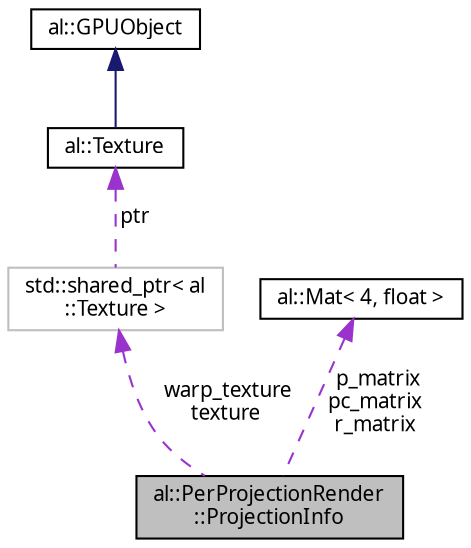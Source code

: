 digraph "al::PerProjectionRender::ProjectionInfo"
{
 // LATEX_PDF_SIZE
  bgcolor="transparent";
  edge [fontname="FreeSans.ttf",fontsize="10",labelfontname="FreeSans.ttf",labelfontsize="10"];
  node [fontname="FreeSans.ttf",fontsize="10",shape=record];
  Node1 [label="al::PerProjectionRender\l::ProjectionInfo",height=0.2,width=0.4,color="black", fillcolor="grey75", style="filled", fontcolor="black",tooltip=" "];
  Node2 -> Node1 [dir="back",color="darkorchid3",fontsize="10",style="dashed",label=" warp_texture\ntexture" ,fontname="FreeSans.ttf"];
  Node2 [label="std::shared_ptr\< al\l::Texture \>",height=0.2,width=0.4,color="grey75",tooltip=" "];
  Node3 -> Node2 [dir="back",color="darkorchid3",fontsize="10",style="dashed",label=" ptr" ,fontname="FreeSans.ttf"];
  Node3 [label="al::Texture",height=0.2,width=0.4,color="black",URL="$classal_1_1_texture.html",tooltip=" "];
  Node4 -> Node3 [dir="back",color="midnightblue",fontsize="10",style="solid",fontname="FreeSans.ttf"];
  Node4 [label="al::GPUObject",height=0.2,width=0.4,color="black",URL="$classal_1_1_g_p_u_object.html",tooltip=" "];
  Node5 -> Node1 [dir="back",color="darkorchid3",fontsize="10",style="dashed",label=" p_matrix\npc_matrix\nr_matrix" ,fontname="FreeSans.ttf"];
  Node5 [label="al::Mat\< 4, float \>",height=0.2,width=0.4,color="black",URL="$classal_1_1_mat.html",tooltip=" "];
}
